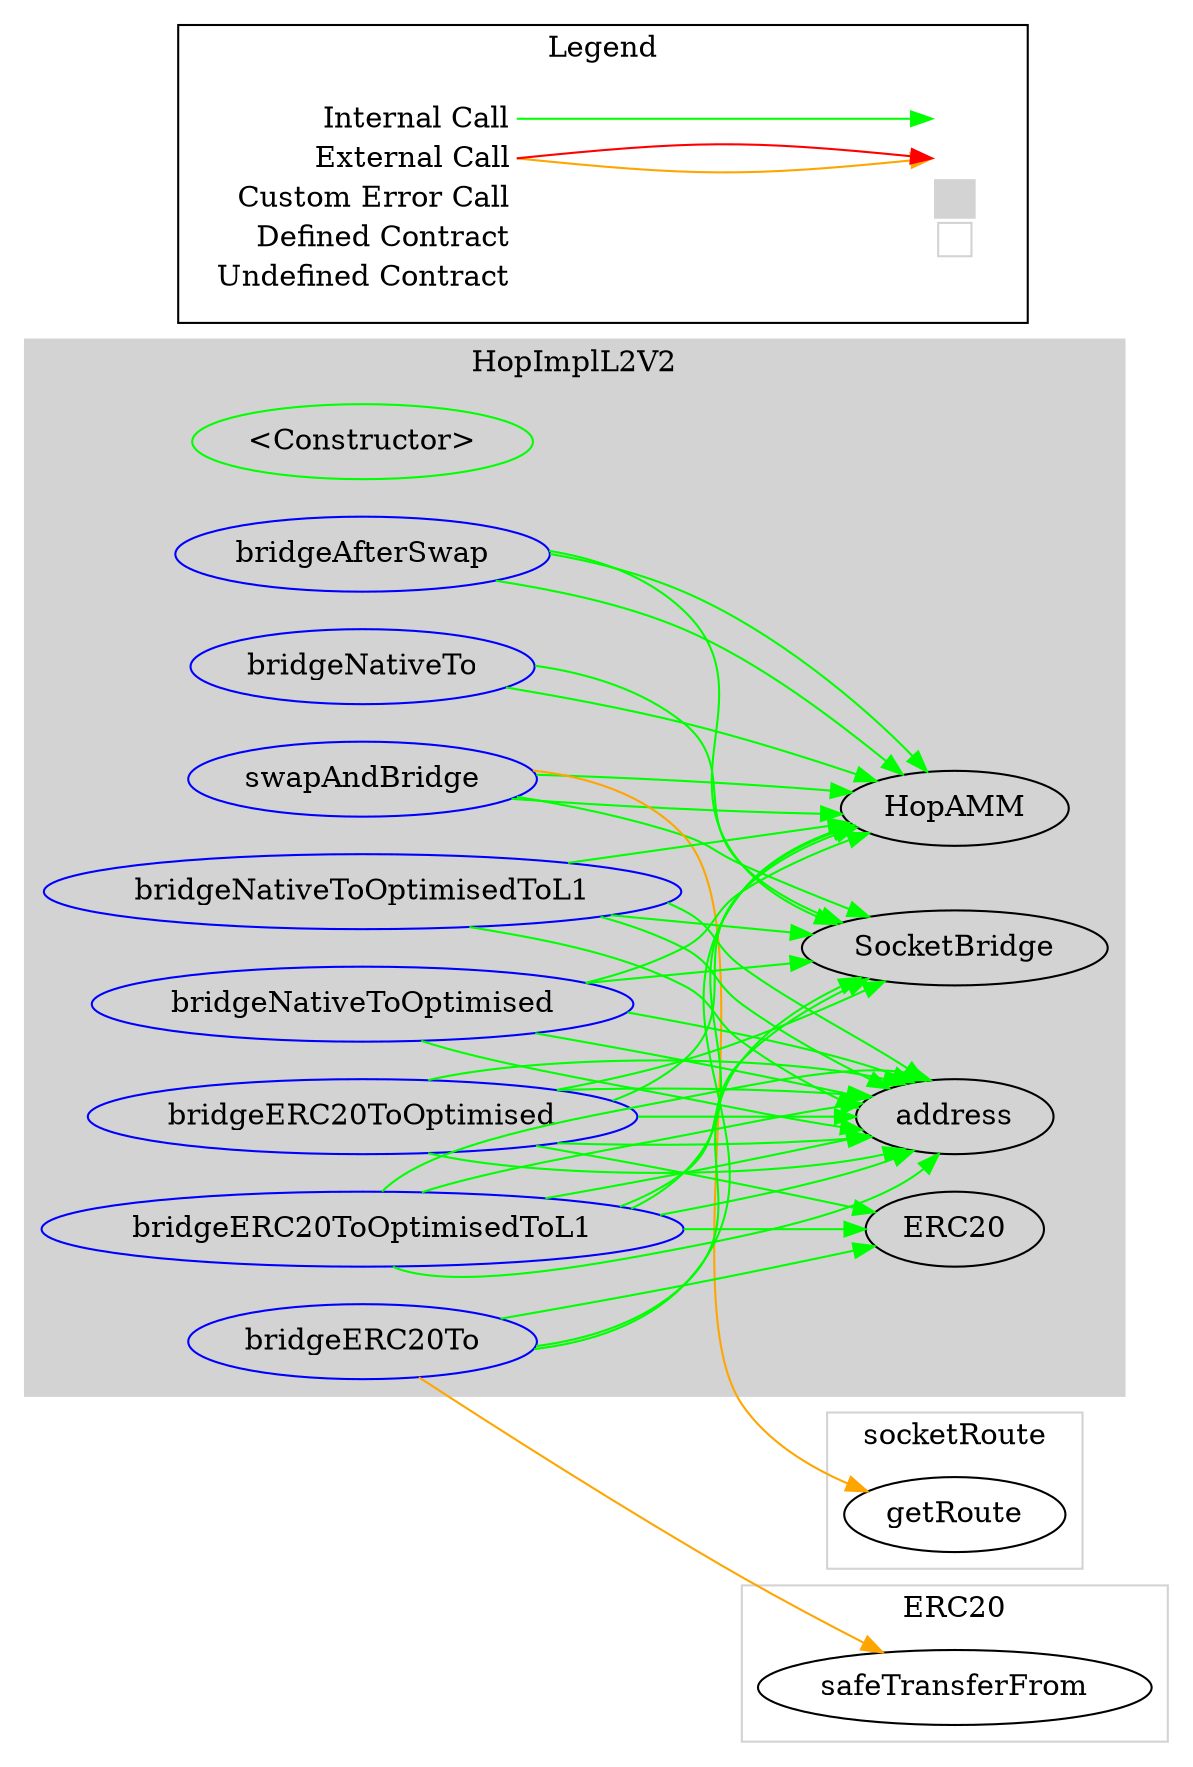 digraph G {
  graph [ ratio = "auto", page = "100", compound =true ];
subgraph "clusterHopImplL2V2" {
  graph [ label = "HopImplL2V2", color = "lightgray", style = "filled", bgcolor = "lightgray" ];
  "HopImplL2V2.<Constructor>" [ label = "<Constructor>", color = "green" ];
  "HopImplL2V2.bridgeAfterSwap" [ label = "bridgeAfterSwap", color = "blue" ];
  "HopImplL2V2.swapAndBridge" [ label = "swapAndBridge", color = "blue" ];
  "HopImplL2V2.bridgeERC20To" [ label = "bridgeERC20To", color = "blue" ];
  "HopImplL2V2.bridgeNativeTo" [ label = "bridgeNativeTo", color = "blue" ];
  "HopImplL2V2.bridgeERC20ToOptimised" [ label = "bridgeERC20ToOptimised", color = "blue" ];
  "HopImplL2V2.bridgeERC20ToOptimisedToL1" [ label = "bridgeERC20ToOptimisedToL1", color = "blue" ];
  "HopImplL2V2.bridgeNativeToOptimised" [ label = "bridgeNativeToOptimised", color = "blue" ];
  "HopImplL2V2.bridgeNativeToOptimisedToL1" [ label = "bridgeNativeToOptimisedToL1", color = "blue" ];
  "HopImplL2V2.HopAMM" [ label = "HopAMM" ];
  "HopImplL2V2.SocketBridge" [ label = "SocketBridge" ];
  "HopImplL2V2.ERC20" [ label = "ERC20" ];
  "HopImplL2V2.address" [ label = "address" ];
}

subgraph "clustersocketRoute" {
  graph [ label = "socketRoute", color = "lightgray" ];
  "socketRoute.getRoute" [ label = "getRoute" ];
}

subgraph "clusterERC20" {
  graph [ label = "ERC20", color = "lightgray" ];
  "ERC20.safeTransferFrom" [ label = "safeTransferFrom" ];
}

  "HopImplL2V2.bridgeAfterSwap";
  "HopImplL2V2.HopAMM";
  "HopImplL2V2.SocketBridge";
  "HopImplL2V2.swapAndBridge";
  "socketRoute.getRoute";
  "HopImplL2V2.bridgeERC20To";
  "HopImplL2V2.ERC20";
  "ERC20.safeTransferFrom";
  "HopImplL2V2.bridgeNativeTo";
  "HopImplL2V2.bridgeERC20ToOptimised";
  "HopImplL2V2.address";
  "HopImplL2V2.bridgeERC20ToOptimisedToL1";
  "HopImplL2V2.bridgeNativeToOptimised";
  "HopImplL2V2.bridgeNativeToOptimisedToL1";
  "HopImplL2V2.bridgeAfterSwap" -> "HopImplL2V2.HopAMM" [ color = "green" ];
  "HopImplL2V2.bridgeAfterSwap" -> "HopImplL2V2.HopAMM" [ color = "green" ];
  "HopImplL2V2.bridgeAfterSwap" -> "HopImplL2V2.SocketBridge" [ color = "green" ];
  "HopImplL2V2.swapAndBridge" -> "socketRoute.getRoute" [ color = "orange" ];
  "HopImplL2V2.swapAndBridge" -> "HopImplL2V2.HopAMM" [ color = "green" ];
  "HopImplL2V2.swapAndBridge" -> "HopImplL2V2.HopAMM" [ color = "green" ];
  "HopImplL2V2.swapAndBridge" -> "HopImplL2V2.SocketBridge" [ color = "green" ];
  "HopImplL2V2.bridgeERC20To" -> "HopImplL2V2.ERC20" [ color = "green" ];
  "HopImplL2V2.bridgeERC20To" -> "ERC20.safeTransferFrom" [ color = "orange" ];
  "HopImplL2V2.bridgeERC20To" -> "HopImplL2V2.HopAMM" [ color = "green" ];
  "HopImplL2V2.bridgeERC20To" -> "HopImplL2V2.SocketBridge" [ color = "green" ];
  "HopImplL2V2.bridgeNativeTo" -> "HopImplL2V2.HopAMM" [ color = "green" ];
  "HopImplL2V2.bridgeNativeTo" -> "HopImplL2V2.SocketBridge" [ color = "green" ];
  "HopImplL2V2.bridgeERC20ToOptimised" -> "HopImplL2V2.ERC20" [ color = "green" ];
  "HopImplL2V2.bridgeERC20ToOptimised" -> "HopImplL2V2.address" [ color = "green" ];
  "HopImplL2V2.bridgeERC20ToOptimised" -> "HopImplL2V2.HopAMM" [ color = "green" ];
  "HopImplL2V2.bridgeERC20ToOptimised" -> "HopImplL2V2.address" [ color = "green" ];
  "HopImplL2V2.bridgeERC20ToOptimised" -> "HopImplL2V2.address" [ color = "green" ];
  "HopImplL2V2.bridgeERC20ToOptimised" -> "HopImplL2V2.SocketBridge" [ color = "green" ];
  "HopImplL2V2.bridgeERC20ToOptimised" -> "HopImplL2V2.address" [ color = "green" ];
  "HopImplL2V2.bridgeERC20ToOptimised" -> "HopImplL2V2.address" [ color = "green" ];
  "HopImplL2V2.bridgeERC20ToOptimisedToL1" -> "HopImplL2V2.ERC20" [ color = "green" ];
  "HopImplL2V2.bridgeERC20ToOptimisedToL1" -> "HopImplL2V2.address" [ color = "green" ];
  "HopImplL2V2.bridgeERC20ToOptimisedToL1" -> "HopImplL2V2.HopAMM" [ color = "green" ];
  "HopImplL2V2.bridgeERC20ToOptimisedToL1" -> "HopImplL2V2.address" [ color = "green" ];
  "HopImplL2V2.bridgeERC20ToOptimisedToL1" -> "HopImplL2V2.address" [ color = "green" ];
  "HopImplL2V2.bridgeERC20ToOptimisedToL1" -> "HopImplL2V2.SocketBridge" [ color = "green" ];
  "HopImplL2V2.bridgeERC20ToOptimisedToL1" -> "HopImplL2V2.address" [ color = "green" ];
  "HopImplL2V2.bridgeERC20ToOptimisedToL1" -> "HopImplL2V2.address" [ color = "green" ];
  "HopImplL2V2.bridgeNativeToOptimised" -> "HopImplL2V2.HopAMM" [ color = "green" ];
  "HopImplL2V2.bridgeNativeToOptimised" -> "HopImplL2V2.address" [ color = "green" ];
  "HopImplL2V2.bridgeNativeToOptimised" -> "HopImplL2V2.address" [ color = "green" ];
  "HopImplL2V2.bridgeNativeToOptimised" -> "HopImplL2V2.SocketBridge" [ color = "green" ];
  "HopImplL2V2.bridgeNativeToOptimised" -> "HopImplL2V2.address" [ color = "green" ];
  "HopImplL2V2.bridgeNativeToOptimisedToL1" -> "HopImplL2V2.HopAMM" [ color = "green" ];
  "HopImplL2V2.bridgeNativeToOptimisedToL1" -> "HopImplL2V2.address" [ color = "green" ];
  "HopImplL2V2.bridgeNativeToOptimisedToL1" -> "HopImplL2V2.address" [ color = "green" ];
  "HopImplL2V2.bridgeNativeToOptimisedToL1" -> "HopImplL2V2.SocketBridge" [ color = "green" ];
  "HopImplL2V2.bridgeNativeToOptimisedToL1" -> "HopImplL2V2.address" [ color = "green" ];


rankdir=LR
node [shape=plaintext]
subgraph cluster_01 { 
label = "Legend";
key [label=<<table border="0" cellpadding="2" cellspacing="0" cellborder="0">
  <tr><td align="right" port="i1">Internal Call</td></tr>
  <tr><td align="right" port="i2">External Call</td></tr>
  <tr><td align="right" port="i2">Custom Error Call</td></tr>
  <tr><td align="right" port="i3">Defined Contract</td></tr>
  <tr><td align="right" port="i4">Undefined Contract</td></tr>
  </table>>]
key2 [label=<<table border="0" cellpadding="2" cellspacing="0" cellborder="0">
  <tr><td port="i1">&nbsp;&nbsp;&nbsp;</td></tr>
  <tr><td port="i2">&nbsp;&nbsp;&nbsp;</td></tr>
  <tr><td port="i3" bgcolor="lightgray">&nbsp;&nbsp;&nbsp;</td></tr>
  <tr><td port="i4">
    <table border="1" cellborder="0" cellspacing="0" cellpadding="7" color="lightgray">
      <tr>
       <td></td>
      </tr>
     </table>
  </td></tr>
  </table>>]
key:i1:e -> key2:i1:w [color="green"]
key:i2:e -> key2:i2:w [color="orange"]
key:i2:e -> key2:i2:w [color="red"]
}
}

